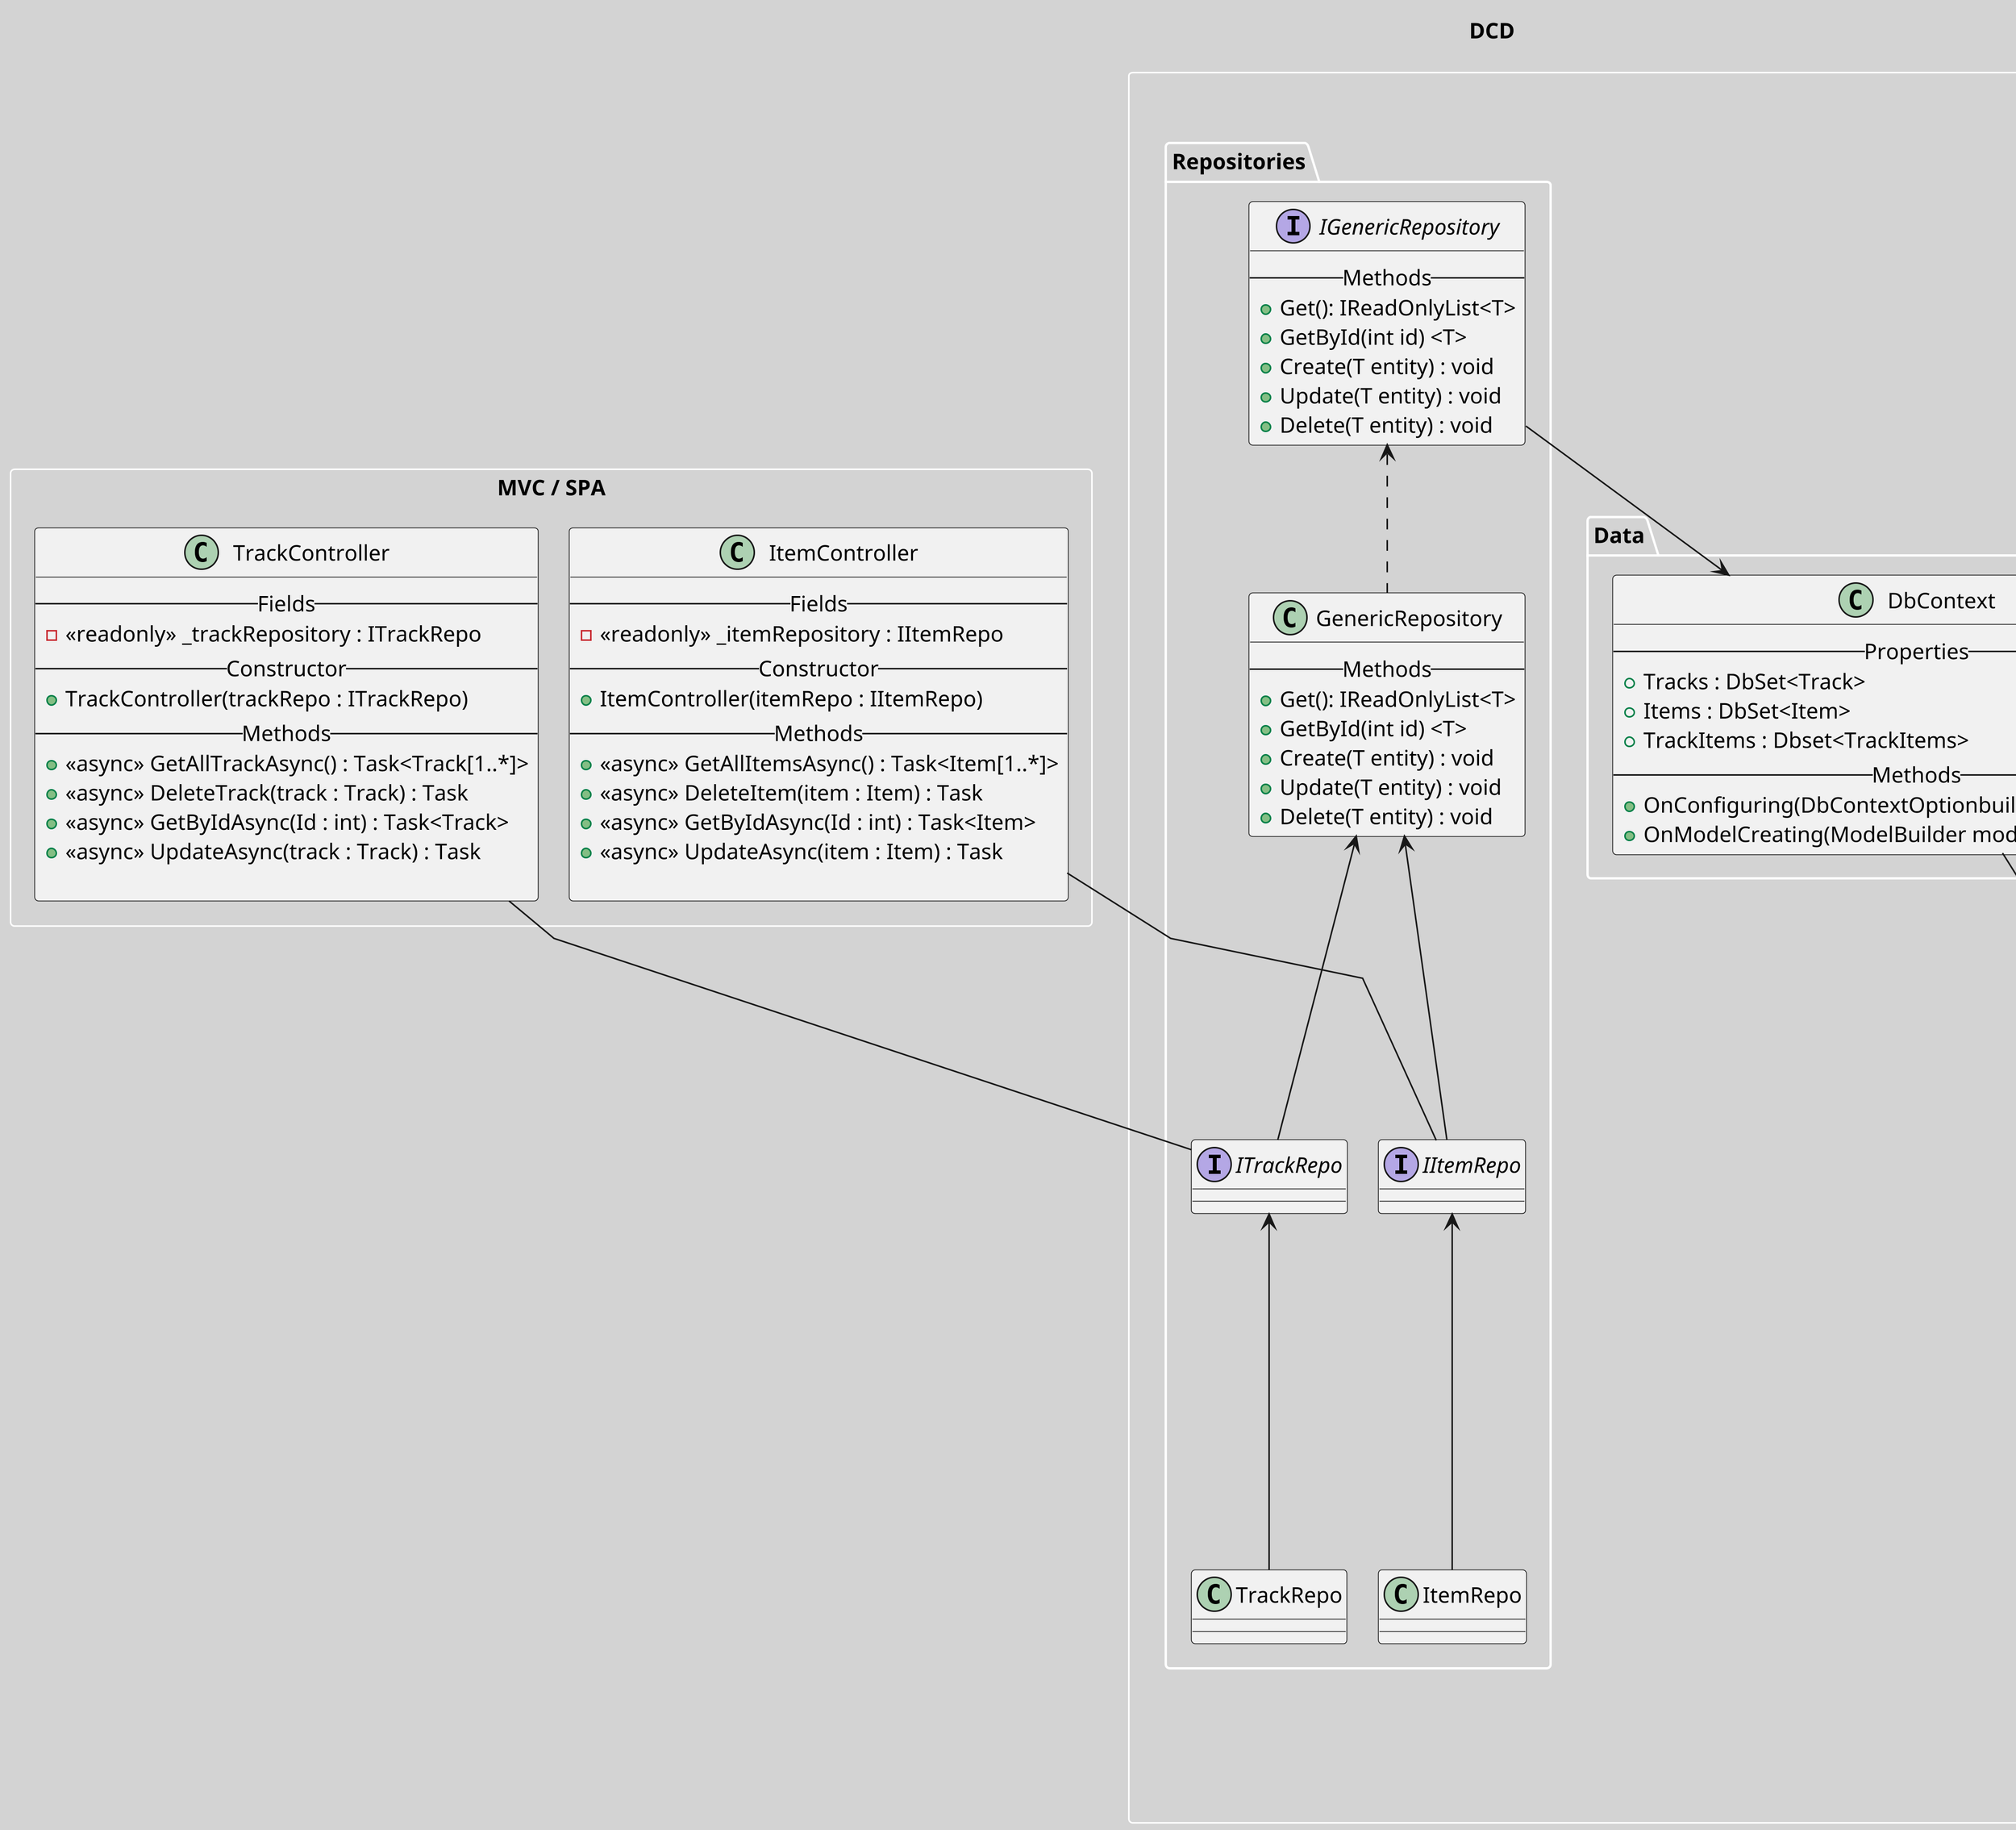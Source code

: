 @startuml DCDv2
title DCD
skinparam nodesep 20
skinparam ranksep 50
skinparam linetype polyline
skinparam dpi 300
skinparam ComponentBorderThickness 0
skinparam BackgroundColor lightgrey
skinparam ComponentBackgroundColor white
skinparam ComponentBorderColor white
skinparam PackageBorderColor white
rectangle "MVC / SPA" as front{
    class ItemController{
        -- Fields --
        - <<readonly>> _itemRepository : IItemRepo
        --Constructor--
        + ItemController(itemRepo : IItemRepo)
        -- Methods --
        + <<async>> GetAllItemsAsync() : Task<Item[1..*]>
        + <<async>> DeleteItem(item : Item) : Task
        + <<async>> GetByIdAsync(Id : int) : Task<Item>
        + <<async>> UpdateAsync(item : Item) : Task
        
    }
    class TrackController{
        -- Fields --
        - <<readonly>> _trackRepository : ITrackRepo
        --Constructor--
        + TrackController(trackRepo : ITrackRepo)
        -- Methods --
        + <<async>> GetAllTrackAsync() : Task<Track[1..*]>
        + <<async>> DeleteTrack(track : Track) : Task
        + <<async>> GetByIdAsync(Id : int) : Task<Track>
        + <<async>> UpdateAsync(track : Track) : Task
        
    }   
}



rectangle "Data" as models{
    package EntityModels{
        abstract class BaseEntity{
            -- Properties --
            + {abstract}<<abstract>> Id : int
            + {abstract}<<abstract>> Name : string
        }
        entity Track<Bane>{
            -- Properties --
            + <<get, set>> Height : float
            + <<get, set>> Width : float
            ==Navigation Properties==
            + TrackItems : TrackItem[0..*]
        }
        entity TrackItem{
            -- Fields --
            + Id : int
            + Item? : Item
            + ItemId : int

            + Track? :  track
            + TrackId : int
            -- Payload --
            + <<get, set>> X : float
            + <<get, set>> Y : float
            + <<get, set>> Order : int
        }
        entity Item<Bane Element>{
            -- Properties --
            + <<get, set>> Category : Category
            + <<get, set>> Description : string
            + <<get, set>> Image : string
            + <<get, set>> Placement : Placement
            + <<get, set>> Difficulty : string
            ==Navigation Properties==
            + TrackItems : TrackItems[0..*]
        }
    }
    package Data{
        class "DbContext"{
            --Properties--
            + Tracks : DbSet<Track>
            + Items : DbSet<Item>
            + TrackItems : Dbset<TrackItems>
            --Methods--
            + OnConfiguring(DbContextOptionbuilder optionsBuilder)
            + OnModelCreating(ModelBuilder modelbuilder)
        }
    }
    package Repositories{
        class "GenericRepository"{
            --Methods--
            + Get(): IReadOnlyList<T>
            + GetById(int id) <T>
            + Create(T entity) : void
            + Update(T entity) : void
            + Delete(T entity) : void
        }

        interface "IGenericRepository"{
            --Methods--
            + Get(): IReadOnlyList<T>
            + GetById(int id) <T>
            + Create(T entity) : void
            + Update(T entity) : void
            + Delete(T entity) : void
        }
        interface IItemRepo
        interface ITrackRepo
        class "ItemRepo"{

        }
        class "TrackRepo"{

        }
        
    }
    
}


IGenericRepository  <.. GenericRepository
IGenericRepository --> DbContext
GenericRepository <-- IItemRepo
GenericRepository <-- ITrackRepo
ITrackRepo <-- TrackRepo
IItemRepo <-- ItemRepo

ItemController -- IItemRepo
TrackController -- ITrackRepo

BaseEntity  <- Track
BaseEntity <- Item
Track <|--|> TrackItem
TrackItem <|--|> Item
DbContext -|> Track
DbContext -|> TrackItem
DbContext -|> Item

@enduml